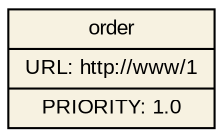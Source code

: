 digraph "iudex-gems" {
  rankdir=LR;
  bgcolor="transparent";
  node [ shape=box, style="filled", fillcolor="#f7f2e1", fontsize=10, fontname=Arial ];

  order        [ shape=record,
                 label="<t>order|URL: http://www/1|PRIORITY: 1.0" ];
}
